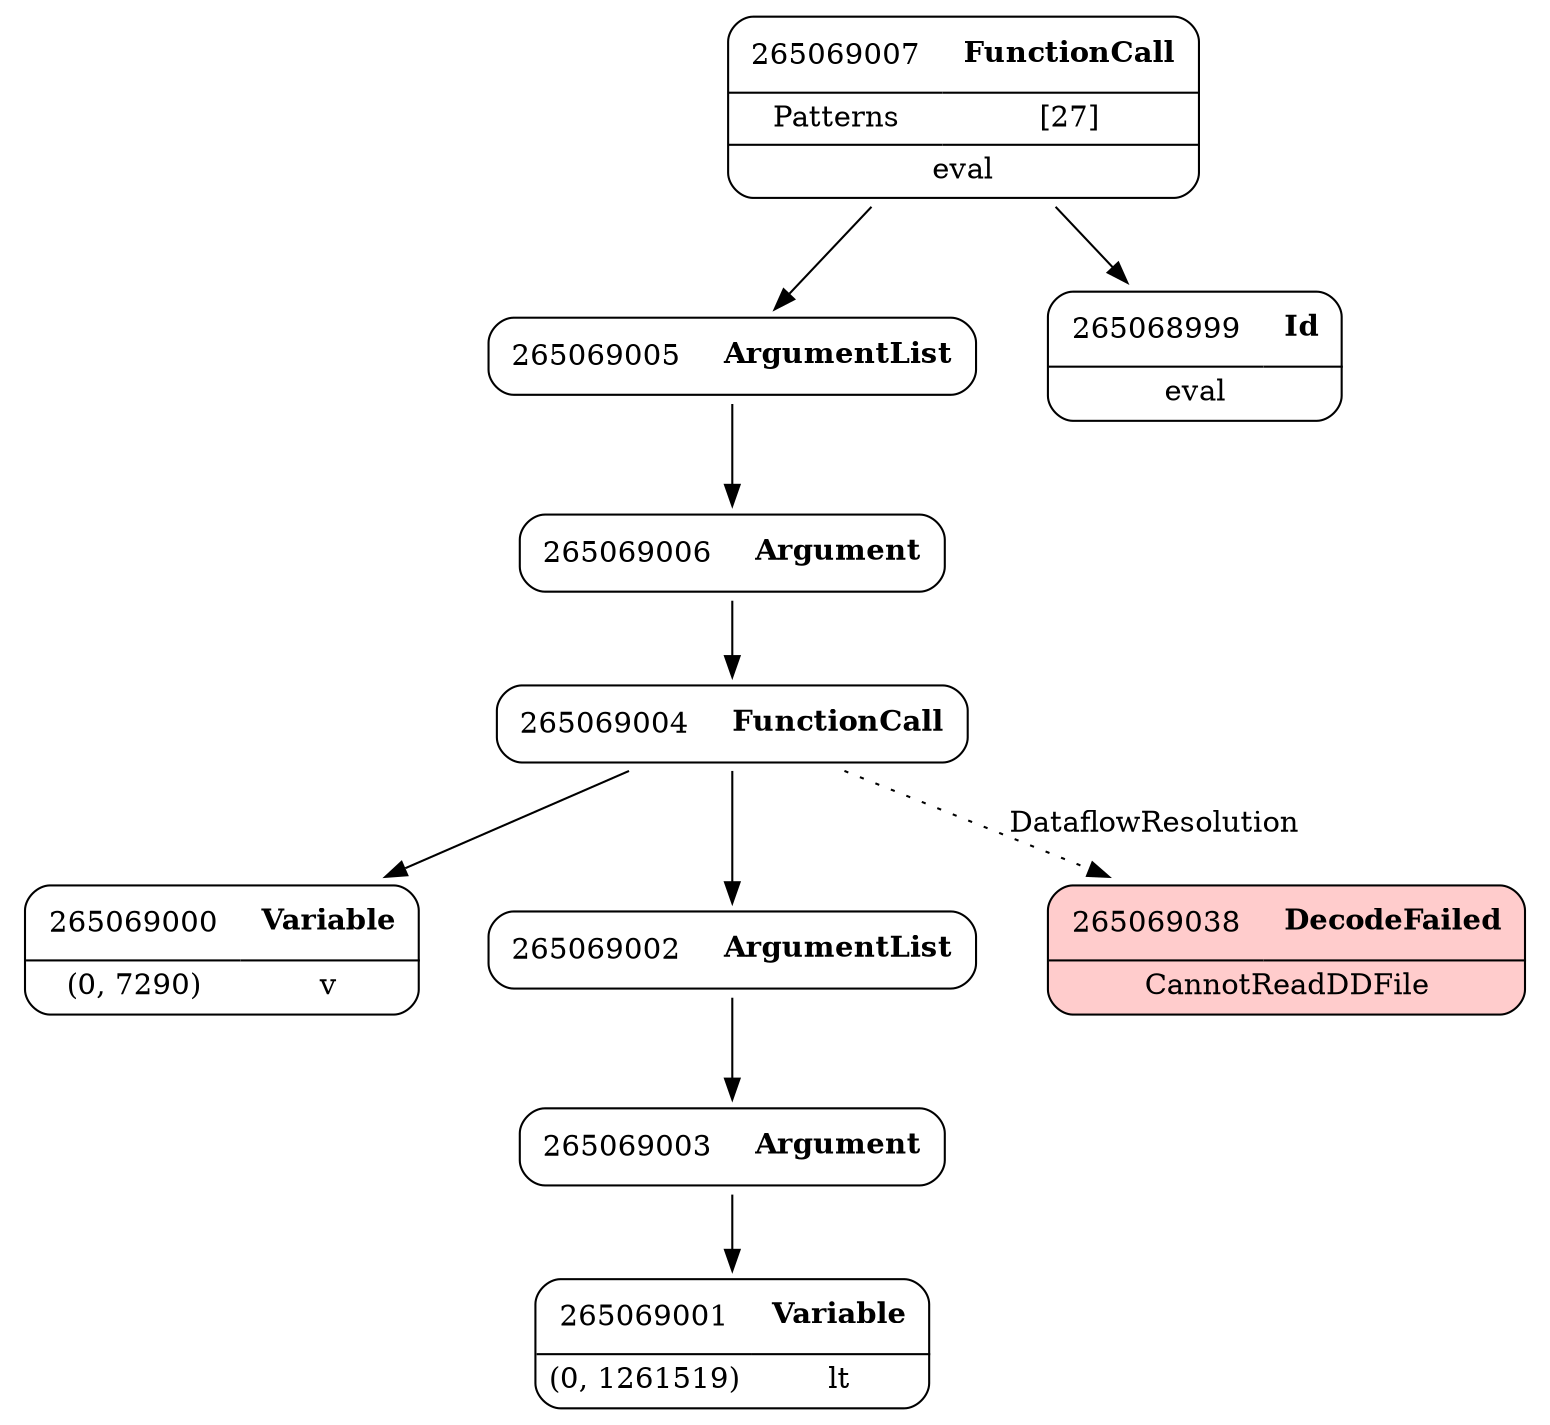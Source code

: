 digraph ast {
node [shape=none];
265069004 [label=<<TABLE border='1' cellspacing='0' cellpadding='10' style='rounded' ><TR><TD border='0'>265069004</TD><TD border='0'><B>FunctionCall</B></TD></TR></TABLE>>];
265069004 -> 265069000 [weight=2];
265069004 -> 265069002 [weight=2];
265069004 -> 265069038 [style=dotted,label=DataflowResolution];
265069005 [label=<<TABLE border='1' cellspacing='0' cellpadding='10' style='rounded' ><TR><TD border='0'>265069005</TD><TD border='0'><B>ArgumentList</B></TD></TR></TABLE>>];
265069005 -> 265069006 [weight=2];
265069006 [label=<<TABLE border='1' cellspacing='0' cellpadding='10' style='rounded' ><TR><TD border='0'>265069006</TD><TD border='0'><B>Argument</B></TD></TR></TABLE>>];
265069006 -> 265069004 [weight=2];
265069038 [label=<<TABLE border='1' cellspacing='0' cellpadding='10' style='rounded' bgcolor='#FFCCCC' ><TR><TD border='0'>265069038</TD><TD border='0'><B>DecodeFailed</B></TD></TR><HR/><TR><TD border='0' cellpadding='5' colspan='2'>CannotReadDDFile</TD></TR></TABLE>>];
265069007 [label=<<TABLE border='1' cellspacing='0' cellpadding='10' style='rounded' ><TR><TD border='0'>265069007</TD><TD border='0'><B>FunctionCall</B></TD></TR><HR/><TR><TD border='0' cellpadding='5'>Patterns</TD><TD border='0' cellpadding='5'>[27]</TD></TR><HR/><TR><TD border='0' cellpadding='5' colspan='2'>eval</TD></TR></TABLE>>];
265069007 -> 265068999 [weight=2];
265069007 -> 265069005 [weight=2];
265069000 [label=<<TABLE border='1' cellspacing='0' cellpadding='10' style='rounded' ><TR><TD border='0'>265069000</TD><TD border='0'><B>Variable</B></TD></TR><HR/><TR><TD border='0' cellpadding='5'>(0, 7290)</TD><TD border='0' cellpadding='5'>v</TD></TR></TABLE>>];
265069001 [label=<<TABLE border='1' cellspacing='0' cellpadding='10' style='rounded' ><TR><TD border='0'>265069001</TD><TD border='0'><B>Variable</B></TD></TR><HR/><TR><TD border='0' cellpadding='5'>(0, 1261519)</TD><TD border='0' cellpadding='5'>lt</TD></TR></TABLE>>];
265069002 [label=<<TABLE border='1' cellspacing='0' cellpadding='10' style='rounded' ><TR><TD border='0'>265069002</TD><TD border='0'><B>ArgumentList</B></TD></TR></TABLE>>];
265069002 -> 265069003 [weight=2];
265069003 [label=<<TABLE border='1' cellspacing='0' cellpadding='10' style='rounded' ><TR><TD border='0'>265069003</TD><TD border='0'><B>Argument</B></TD></TR></TABLE>>];
265069003 -> 265069001 [weight=2];
265068999 [label=<<TABLE border='1' cellspacing='0' cellpadding='10' style='rounded' ><TR><TD border='0'>265068999</TD><TD border='0'><B>Id</B></TD></TR><HR/><TR><TD border='0' cellpadding='5' colspan='2'>eval</TD></TR></TABLE>>];
}
